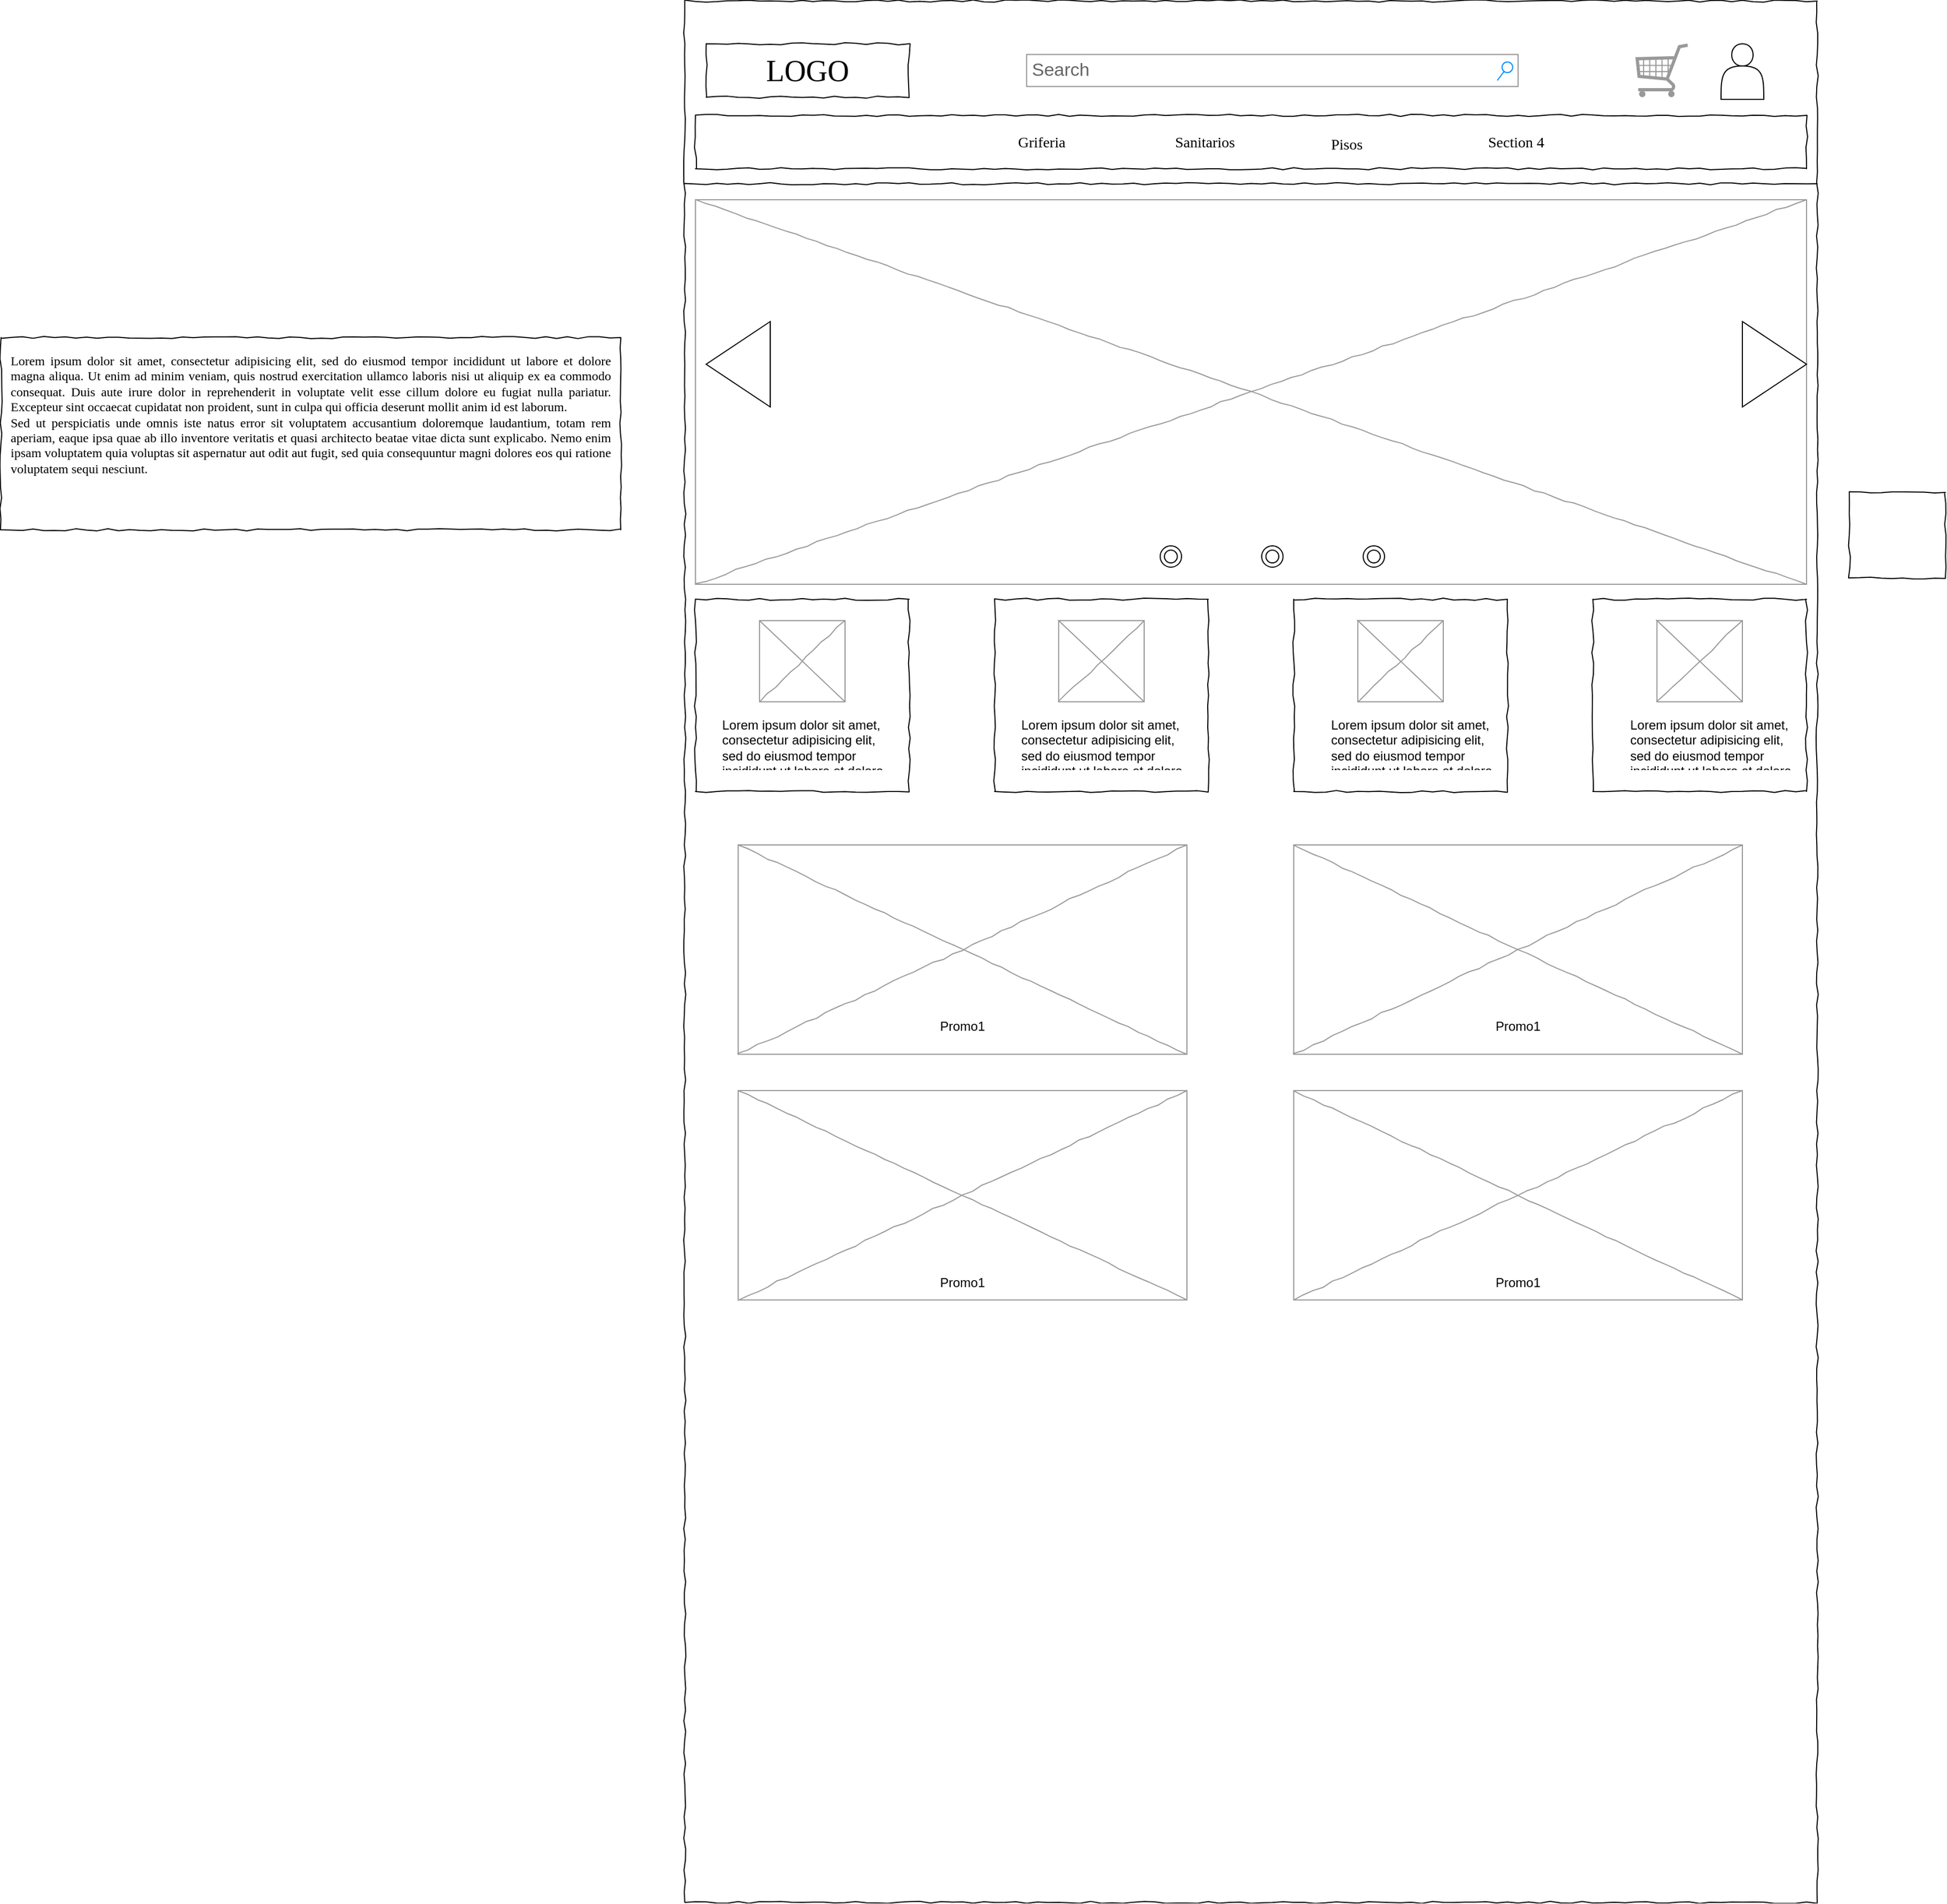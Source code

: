<mxfile version="14.5.6" type="github">
  <diagram name="Page-1" id="03018318-947c-dd8e-b7a3-06fadd420f32">
    <mxGraphModel dx="2403" dy="743" grid="1" gridSize="10" guides="1" tooltips="1" connect="1" arrows="1" fold="1" page="1" pageScale="1" pageWidth="1100" pageHeight="850" background="#ffffff" math="0" shadow="0">
      <root>
        <mxCell id="0" />
        <mxCell id="1" parent="0" />
        <mxCell id="677b7b8949515195-1" value="" style="whiteSpace=wrap;html=1;rounded=0;shadow=0;labelBackgroundColor=none;strokeColor=#000000;strokeWidth=1;fillColor=none;fontFamily=Verdana;fontSize=12;fontColor=#000000;align=center;comic=1;" parent="1" vertex="1">
          <mxGeometry x="20" y="20" width="1060" height="1780" as="geometry" />
        </mxCell>
        <mxCell id="677b7b8949515195-2" value="LOGO" style="whiteSpace=wrap;html=1;rounded=0;shadow=0;labelBackgroundColor=none;strokeWidth=1;fontFamily=Verdana;fontSize=28;align=center;comic=1;" parent="1" vertex="1">
          <mxGeometry x="40" y="60" width="190" height="50" as="geometry" />
        </mxCell>
        <mxCell id="677b7b8949515195-3" value="Search" style="strokeWidth=1;shadow=0;dashed=0;align=center;html=1;shape=mxgraph.mockup.forms.searchBox;strokeColor=#999999;mainText=;strokeColor2=#008cff;fontColor=#666666;fontSize=17;align=left;spacingLeft=3;rounded=0;labelBackgroundColor=none;comic=1;" parent="1" vertex="1">
          <mxGeometry x="340" y="70" width="460" height="30" as="geometry" />
        </mxCell>
        <mxCell id="677b7b8949515195-9" value="" style="line;strokeWidth=1;html=1;rounded=0;shadow=0;labelBackgroundColor=none;fillColor=none;fontFamily=Verdana;fontSize=14;fontColor=#000000;align=center;comic=1;" parent="1" vertex="1">
          <mxGeometry x="20" y="186" width="1060" height="10" as="geometry" />
        </mxCell>
        <mxCell id="677b7b8949515195-10" value="" style="whiteSpace=wrap;html=1;rounded=0;shadow=0;labelBackgroundColor=none;strokeWidth=1;fillColor=none;fontFamily=Verdana;fontSize=12;align=center;comic=1;" parent="1" vertex="1">
          <mxGeometry x="30" y="127" width="1040" height="50" as="geometry" />
        </mxCell>
        <mxCell id="677b7b8949515195-11" value="Griferia" style="text;html=1;points=[];align=left;verticalAlign=top;spacingTop=-4;fontSize=14;fontFamily=Verdana" parent="1" vertex="1">
          <mxGeometry x="330" y="142" width="60" height="20" as="geometry" />
        </mxCell>
        <mxCell id="677b7b8949515195-12" value="Sanitarios" style="text;html=1;points=[];align=left;verticalAlign=top;spacingTop=-4;fontSize=14;fontFamily=Verdana" parent="1" vertex="1">
          <mxGeometry x="477" y="142" width="60" height="20" as="geometry" />
        </mxCell>
        <mxCell id="677b7b8949515195-13" value="Pisos" style="text;html=1;points=[];align=left;verticalAlign=top;spacingTop=-4;fontSize=14;fontFamily=Verdana" parent="1" vertex="1">
          <mxGeometry x="623" y="144" width="60" height="20" as="geometry" />
        </mxCell>
        <mxCell id="677b7b8949515195-14" value="Section 4" style="text;html=1;points=[];align=left;verticalAlign=top;spacingTop=-4;fontSize=14;fontFamily=Verdana" parent="1" vertex="1">
          <mxGeometry x="770" y="142" width="60" height="20" as="geometry" />
        </mxCell>
        <mxCell id="677b7b8949515195-15" value="&lt;div style=&quot;text-align: justify&quot;&gt;&lt;span&gt;Lorem ipsum dolor sit amet, consectetur adipisicing elit, sed do eiusmod tempor incididunt ut labore et dolore magna aliqua. Ut enim ad minim veniam, quis nostrud exercitation ullamco laboris nisi ut aliquip ex ea commodo consequat. Duis aute irure dolor in reprehenderit in voluptate velit esse cillum dolore eu fugiat nulla pariatur. Excepteur sint occaecat cupidatat non proident, sunt in culpa qui officia deserunt mollit anim id est laborum.&lt;/span&gt;&lt;/div&gt;&lt;div style=&quot;text-align: justify&quot;&gt;&lt;span&gt;Sed ut perspiciatis unde omnis iste natus error sit voluptatem accusantium doloremque laudantium, totam rem aperiam, eaque ipsa quae ab illo inventore veritatis et quasi architecto beatae vitae dicta sunt explicabo. Nemo enim ipsam voluptatem quia voluptas sit aspernatur aut odit aut fugit, sed quia consequuntur magni dolores eos qui ratione voluptatem sequi nesciunt.&amp;nbsp;&lt;/span&gt;&lt;/div&gt;" style="whiteSpace=wrap;html=1;rounded=0;shadow=0;labelBackgroundColor=none;strokeWidth=1;fillColor=none;fontFamily=Verdana;fontSize=12;align=center;verticalAlign=top;spacing=10;comic=1;" parent="1" vertex="1">
          <mxGeometry x="-620" y="335" width="580" height="180" as="geometry" />
        </mxCell>
        <mxCell id="677b7b8949515195-16" value="" style="verticalLabelPosition=bottom;shadow=0;dashed=0;align=center;html=1;verticalAlign=top;strokeWidth=1;shape=mxgraph.mockup.graphics.simpleIcon;strokeColor=#999999;rounded=0;labelBackgroundColor=none;fontFamily=Verdana;fontSize=14;fontColor=#000000;comic=1;" parent="1" vertex="1">
          <mxGeometry x="30" y="206" width="1040" height="360" as="geometry" />
        </mxCell>
        <mxCell id="677b7b8949515195-25" value="" style="whiteSpace=wrap;html=1;rounded=0;shadow=0;labelBackgroundColor=none;strokeWidth=1;fillColor=none;fontFamily=Verdana;fontSize=12;align=center;comic=1;" parent="1" vertex="1">
          <mxGeometry x="1110" y="480" width="90" height="80" as="geometry" />
        </mxCell>
        <mxCell id="Z0_54qZpgm8ZiRzPgfmk-1" value="" style="verticalLabelPosition=bottom;shadow=0;dashed=0;align=center;html=1;verticalAlign=top;strokeWidth=1;shape=mxgraph.mockup.misc.shoppingCart;strokeColor=#999999;" vertex="1" parent="1">
          <mxGeometry x="910" y="60" width="50" height="50" as="geometry" />
        </mxCell>
        <mxCell id="Z0_54qZpgm8ZiRzPgfmk-2" value="" style="shape=actor;whiteSpace=wrap;html=1;" vertex="1" parent="1">
          <mxGeometry x="990" y="60" width="40" height="52" as="geometry" />
        </mxCell>
        <mxCell id="Z0_54qZpgm8ZiRzPgfmk-6" value="" style="triangle;whiteSpace=wrap;html=1;" vertex="1" parent="1">
          <mxGeometry x="1010" y="320" width="60" height="80" as="geometry" />
        </mxCell>
        <mxCell id="Z0_54qZpgm8ZiRzPgfmk-7" value="" style="triangle;whiteSpace=wrap;html=1;rotation=-180;" vertex="1" parent="1">
          <mxGeometry x="40" y="320" width="60" height="80" as="geometry" />
        </mxCell>
        <mxCell id="Z0_54qZpgm8ZiRzPgfmk-13" value="" style="group" vertex="1" connectable="0" parent="1">
          <mxGeometry x="465" y="530" width="210" height="20" as="geometry" />
        </mxCell>
        <mxCell id="Z0_54qZpgm8ZiRzPgfmk-8" value="" style="ellipse;shape=doubleEllipse;whiteSpace=wrap;html=1;aspect=fixed;" vertex="1" parent="Z0_54qZpgm8ZiRzPgfmk-13">
          <mxGeometry width="20" height="20" as="geometry" />
        </mxCell>
        <mxCell id="Z0_54qZpgm8ZiRzPgfmk-9" value="" style="ellipse;shape=doubleEllipse;whiteSpace=wrap;html=1;aspect=fixed;" vertex="1" parent="Z0_54qZpgm8ZiRzPgfmk-13">
          <mxGeometry x="190" width="20" height="20" as="geometry" />
        </mxCell>
        <mxCell id="Z0_54qZpgm8ZiRzPgfmk-10" value="" style="ellipse;shape=doubleEllipse;whiteSpace=wrap;html=1;aspect=fixed;" vertex="1" parent="Z0_54qZpgm8ZiRzPgfmk-13">
          <mxGeometry x="95" width="20" height="20" as="geometry" />
        </mxCell>
        <mxCell id="Z0_54qZpgm8ZiRzPgfmk-17" value="" style="group" vertex="1" connectable="0" parent="1">
          <mxGeometry x="30" y="580" width="1040" height="180" as="geometry" />
        </mxCell>
        <mxCell id="677b7b8949515195-8" value="" style="whiteSpace=wrap;html=1;rounded=0;shadow=0;labelBackgroundColor=none;strokeWidth=1;fillColor=none;fontFamily=Verdana;fontSize=12;align=center;comic=1;" parent="Z0_54qZpgm8ZiRzPgfmk-17" vertex="1">
          <mxGeometry width="200" height="180" as="geometry" />
        </mxCell>
        <mxCell id="Z0_54qZpgm8ZiRzPgfmk-14" value="" style="whiteSpace=wrap;html=1;rounded=0;shadow=0;labelBackgroundColor=none;strokeWidth=1;fillColor=none;fontFamily=Verdana;fontSize=12;align=center;comic=1;" vertex="1" parent="Z0_54qZpgm8ZiRzPgfmk-17">
          <mxGeometry x="280" width="200" height="180" as="geometry" />
        </mxCell>
        <mxCell id="Z0_54qZpgm8ZiRzPgfmk-15" value="" style="whiteSpace=wrap;html=1;rounded=0;shadow=0;labelBackgroundColor=none;strokeWidth=1;fillColor=none;fontFamily=Verdana;fontSize=12;align=center;comic=1;" vertex="1" parent="Z0_54qZpgm8ZiRzPgfmk-17">
          <mxGeometry x="840" width="200" height="180" as="geometry" />
        </mxCell>
        <mxCell id="Z0_54qZpgm8ZiRzPgfmk-16" value="" style="whiteSpace=wrap;html=1;rounded=0;shadow=0;labelBackgroundColor=none;strokeWidth=1;fillColor=none;fontFamily=Verdana;fontSize=12;align=center;comic=1;" vertex="1" parent="Z0_54qZpgm8ZiRzPgfmk-17">
          <mxGeometry x="560" width="200" height="180" as="geometry" />
        </mxCell>
        <mxCell id="Z0_54qZpgm8ZiRzPgfmk-18" value="" style="verticalLabelPosition=bottom;shadow=0;dashed=0;align=center;html=1;verticalAlign=top;strokeWidth=1;shape=mxgraph.mockup.graphics.simpleIcon;strokeColor=#999999;rounded=0;labelBackgroundColor=none;fontFamily=Verdana;fontSize=14;fontColor=#000000;comic=1;" vertex="1" parent="Z0_54qZpgm8ZiRzPgfmk-17">
          <mxGeometry x="60" y="20" width="80" height="76" as="geometry" />
        </mxCell>
        <mxCell id="Z0_54qZpgm8ZiRzPgfmk-19" value="" style="verticalLabelPosition=bottom;shadow=0;dashed=0;align=center;html=1;verticalAlign=top;strokeWidth=1;shape=mxgraph.mockup.graphics.simpleIcon;strokeColor=#999999;rounded=0;labelBackgroundColor=none;fontFamily=Verdana;fontSize=14;fontColor=#000000;comic=1;" vertex="1" parent="Z0_54qZpgm8ZiRzPgfmk-17">
          <mxGeometry x="340" y="20" width="80" height="76" as="geometry" />
        </mxCell>
        <mxCell id="Z0_54qZpgm8ZiRzPgfmk-20" value="" style="verticalLabelPosition=bottom;shadow=0;dashed=0;align=center;html=1;verticalAlign=top;strokeWidth=1;shape=mxgraph.mockup.graphics.simpleIcon;strokeColor=#999999;rounded=0;labelBackgroundColor=none;fontFamily=Verdana;fontSize=14;fontColor=#000000;comic=1;" vertex="1" parent="Z0_54qZpgm8ZiRzPgfmk-17">
          <mxGeometry x="620" y="20" width="80" height="76" as="geometry" />
        </mxCell>
        <mxCell id="Z0_54qZpgm8ZiRzPgfmk-21" value="" style="verticalLabelPosition=bottom;shadow=0;dashed=0;align=center;html=1;verticalAlign=top;strokeWidth=1;shape=mxgraph.mockup.graphics.simpleIcon;strokeColor=#999999;rounded=0;labelBackgroundColor=none;fontFamily=Verdana;fontSize=14;fontColor=#000000;comic=1;" vertex="1" parent="Z0_54qZpgm8ZiRzPgfmk-17">
          <mxGeometry x="900" y="20" width="80" height="76" as="geometry" />
        </mxCell>
        <mxCell id="Z0_54qZpgm8ZiRzPgfmk-23" value="&lt;h1&gt;&lt;br&gt;&lt;/h1&gt;&lt;p&gt;Lorem ipsum dolor sit amet, consectetur adipisicing elit, sed do eiusmod tempor incididunt ut labore et dolore magna aliqua.&lt;/p&gt;" style="text;html=1;strokeColor=none;fillColor=none;spacing=5;spacingTop=-20;whiteSpace=wrap;overflow=hidden;rounded=0;" vertex="1" parent="Z0_54qZpgm8ZiRzPgfmk-17">
          <mxGeometry x="20" y="60" width="170" height="100" as="geometry" />
        </mxCell>
        <mxCell id="Z0_54qZpgm8ZiRzPgfmk-24" value="&lt;h1&gt;&lt;br&gt;&lt;/h1&gt;&lt;p&gt;Lorem ipsum dolor sit amet, consectetur adipisicing elit, sed do eiusmod tempor incididunt ut labore et dolore magna aliqua.&lt;/p&gt;" style="text;html=1;strokeColor=none;fillColor=none;spacing=5;spacingTop=-20;whiteSpace=wrap;overflow=hidden;rounded=0;" vertex="1" parent="Z0_54qZpgm8ZiRzPgfmk-17">
          <mxGeometry x="300" y="60" width="170" height="100" as="geometry" />
        </mxCell>
        <mxCell id="Z0_54qZpgm8ZiRzPgfmk-25" value="&lt;h1&gt;&lt;br&gt;&lt;/h1&gt;&lt;p&gt;Lorem ipsum dolor sit amet, consectetur adipisicing elit, sed do eiusmod tempor incididunt ut labore et dolore magna aliqua.&lt;/p&gt;" style="text;html=1;strokeColor=none;fillColor=none;spacing=5;spacingTop=-20;whiteSpace=wrap;overflow=hidden;rounded=0;" vertex="1" parent="Z0_54qZpgm8ZiRzPgfmk-17">
          <mxGeometry x="590" y="60" width="170" height="100" as="geometry" />
        </mxCell>
        <mxCell id="Z0_54qZpgm8ZiRzPgfmk-26" value="&lt;h1&gt;&lt;br&gt;&lt;/h1&gt;&lt;p&gt;Lorem ipsum dolor sit amet, consectetur adipisicing elit, sed do eiusmod tempor incididunt ut labore et dolore magna aliqua.&lt;/p&gt;" style="text;html=1;strokeColor=none;fillColor=none;spacing=5;spacingTop=-20;whiteSpace=wrap;overflow=hidden;rounded=0;" vertex="1" parent="Z0_54qZpgm8ZiRzPgfmk-17">
          <mxGeometry x="870" y="60" width="170" height="100" as="geometry" />
        </mxCell>
        <mxCell id="Z0_54qZpgm8ZiRzPgfmk-27" value="" style="verticalLabelPosition=bottom;shadow=0;dashed=0;align=center;html=1;verticalAlign=top;strokeWidth=1;shape=mxgraph.mockup.graphics.simpleIcon;strokeColor=#999999;rounded=0;labelBackgroundColor=none;fontFamily=Verdana;fontSize=14;fontColor=#000000;comic=1;" vertex="1" parent="1">
          <mxGeometry x="70" y="810" width="420" height="196" as="geometry" />
        </mxCell>
        <mxCell id="Z0_54qZpgm8ZiRzPgfmk-28" value="" style="verticalLabelPosition=bottom;shadow=0;dashed=0;align=center;html=1;verticalAlign=top;strokeWidth=1;shape=mxgraph.mockup.graphics.simpleIcon;strokeColor=#999999;rounded=0;labelBackgroundColor=none;fontFamily=Verdana;fontSize=14;fontColor=#000000;comic=1;" vertex="1" parent="1">
          <mxGeometry x="590" y="810" width="420" height="196" as="geometry" />
        </mxCell>
        <mxCell id="Z0_54qZpgm8ZiRzPgfmk-29" value="" style="verticalLabelPosition=bottom;shadow=0;dashed=0;align=center;html=1;verticalAlign=top;strokeWidth=1;shape=mxgraph.mockup.graphics.simpleIcon;strokeColor=#999999;rounded=0;labelBackgroundColor=none;fontFamily=Verdana;fontSize=14;fontColor=#000000;comic=1;" vertex="1" parent="1">
          <mxGeometry x="70" y="1040" width="420" height="196" as="geometry" />
        </mxCell>
        <mxCell id="Z0_54qZpgm8ZiRzPgfmk-30" value="" style="verticalLabelPosition=bottom;shadow=0;dashed=0;align=center;html=1;verticalAlign=top;strokeWidth=1;shape=mxgraph.mockup.graphics.simpleIcon;strokeColor=#999999;rounded=0;labelBackgroundColor=none;fontFamily=Verdana;fontSize=14;fontColor=#000000;comic=1;" vertex="1" parent="1">
          <mxGeometry x="590" y="1040" width="420" height="196" as="geometry" />
        </mxCell>
        <mxCell id="Z0_54qZpgm8ZiRzPgfmk-31" value="Promo1" style="text;html=1;strokeColor=none;fillColor=none;align=center;verticalAlign=middle;whiteSpace=wrap;rounded=0;" vertex="1" parent="1">
          <mxGeometry x="260" y="970" width="40" height="20" as="geometry" />
        </mxCell>
        <mxCell id="Z0_54qZpgm8ZiRzPgfmk-33" value="Promo1" style="text;html=1;strokeColor=none;fillColor=none;align=center;verticalAlign=middle;whiteSpace=wrap;rounded=0;" vertex="1" parent="1">
          <mxGeometry x="780" y="970" width="40" height="20" as="geometry" />
        </mxCell>
        <mxCell id="Z0_54qZpgm8ZiRzPgfmk-34" value="Promo1" style="text;html=1;strokeColor=none;fillColor=none;align=center;verticalAlign=middle;whiteSpace=wrap;rounded=0;" vertex="1" parent="1">
          <mxGeometry x="260" y="1210" width="40" height="20" as="geometry" />
        </mxCell>
        <mxCell id="Z0_54qZpgm8ZiRzPgfmk-35" value="Promo1" style="text;html=1;strokeColor=none;fillColor=none;align=center;verticalAlign=middle;whiteSpace=wrap;rounded=0;" vertex="1" parent="1">
          <mxGeometry x="780" y="1210" width="40" height="20" as="geometry" />
        </mxCell>
      </root>
    </mxGraphModel>
  </diagram>
</mxfile>
